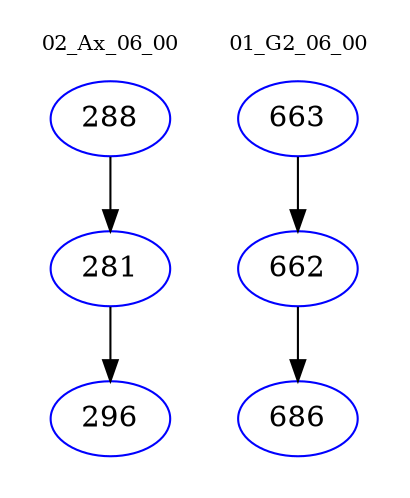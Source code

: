 digraph{
subgraph cluster_0 {
color = white
label = "02_Ax_06_00";
fontsize=10;
T0_288 [label="288", color="blue"]
T0_288 -> T0_281 [color="black"]
T0_281 [label="281", color="blue"]
T0_281 -> T0_296 [color="black"]
T0_296 [label="296", color="blue"]
}
subgraph cluster_1 {
color = white
label = "01_G2_06_00";
fontsize=10;
T1_663 [label="663", color="blue"]
T1_663 -> T1_662 [color="black"]
T1_662 [label="662", color="blue"]
T1_662 -> T1_686 [color="black"]
T1_686 [label="686", color="blue"]
}
}
